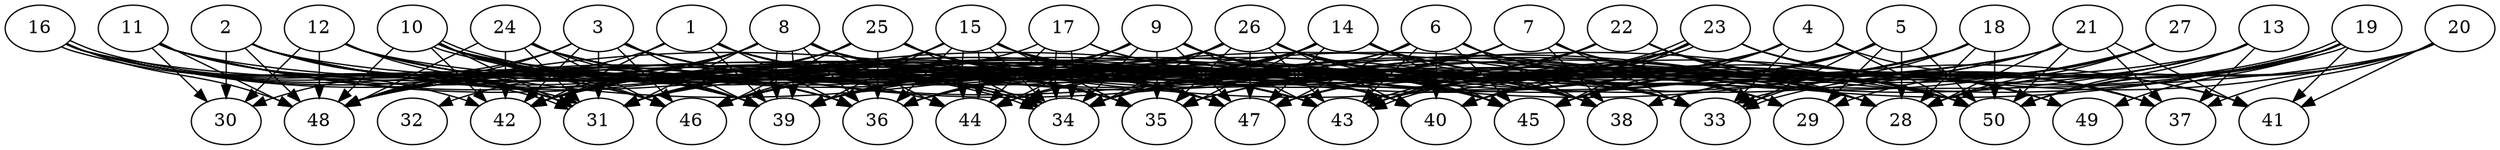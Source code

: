 // DAG (tier=3-complex, mode=compute, n=50, ccr=0.466, fat=0.813, density=0.731, regular=0.254, jump=0.269, mindata=1048576, maxdata=16777216)
// DAG automatically generated by daggen at Sun Aug 24 16:33:34 2025
// /home/ermia/Project/Environments/daggen/bin/daggen --dot --ccr 0.466 --fat 0.813 --regular 0.254 --density 0.731 --jump 0.269 --mindata 1048576 --maxdata 16777216 -n 50 
digraph G {
  1 [size="2976671114150041088", alpha="0.15", expect_size="1488335557075020544"]
  1 -> 35 [size ="1702694561513472"]
  1 -> 36 [size ="1702694561513472"]
  1 -> 38 [size ="1702694561513472"]
  1 -> 39 [size ="1702694561513472"]
  1 -> 40 [size ="1702694561513472"]
  1 -> 42 [size ="1702694561513472"]
  1 -> 43 [size ="1702694561513472"]
  1 -> 48 [size ="1702694561513472"]
  2 [size="53345527291340672", alpha="0.12", expect_size="26672763645670336"]
  2 -> 30 [size ="1322701020987392"]
  2 -> 31 [size ="1322701020987392"]
  2 -> 33 [size ="1322701020987392"]
  2 -> 35 [size ="1322701020987392"]
  2 -> 39 [size ="1322701020987392"]
  2 -> 43 [size ="1322701020987392"]
  2 -> 46 [size ="1322701020987392"]
  2 -> 47 [size ="1322701020987392"]
  2 -> 48 [size ="1322701020987392"]
  3 [size="476156219836395840", alpha="0.14", expect_size="238078109918197920"]
  3 -> 28 [size ="356931319365632"]
  3 -> 30 [size ="356931319365632"]
  3 -> 31 [size ="356931319365632"]
  3 -> 39 [size ="356931319365632"]
  3 -> 40 [size ="356931319365632"]
  3 -> 42 [size ="356931319365632"]
  3 -> 43 [size ="356931319365632"]
  3 -> 45 [size ="356931319365632"]
  3 -> 46 [size ="356931319365632"]
  3 -> 48 [size ="356931319365632"]
  3 -> 50 [size ="356931319365632"]
  4 [size="1259108763783611904", alpha="0.11", expect_size="629554381891805952"]
  4 -> 31 [size ="777287377092608"]
  4 -> 33 [size ="777287377092608"]
  4 -> 35 [size ="777287377092608"]
  4 -> 37 [size ="777287377092608"]
  4 -> 43 [size ="777287377092608"]
  4 -> 45 [size ="777287377092608"]
  4 -> 46 [size ="777287377092608"]
  4 -> 50 [size ="777287377092608"]
  5 [size="1332045713739087872000", alpha="0.12", expect_size="666022856869543936000"]
  5 -> 28 [size ="968506946355200"]
  5 -> 29 [size ="968506946355200"]
  5 -> 33 [size ="968506946355200"]
  5 -> 39 [size ="968506946355200"]
  5 -> 43 [size ="968506946355200"]
  5 -> 45 [size ="968506946355200"]
  5 -> 46 [size ="968506946355200"]
  5 -> 47 [size ="968506946355200"]
  5 -> 50 [size ="968506946355200"]
  6 [size="38095759706468712", alpha="0.15", expect_size="19047879853234356"]
  6 -> 29 [size ="672999975944192"]
  6 -> 31 [size ="672999975944192"]
  6 -> 38 [size ="672999975944192"]
  6 -> 39 [size ="672999975944192"]
  6 -> 40 [size ="672999975944192"]
  6 -> 43 [size ="672999975944192"]
  6 -> 45 [size ="672999975944192"]
  6 -> 46 [size ="672999975944192"]
  6 -> 47 [size ="672999975944192"]
  6 -> 50 [size ="672999975944192"]
  7 [size="84229753674648112", alpha="0.10", expect_size="42114876837324056"]
  7 -> 28 [size ="1620063417270272"]
  7 -> 31 [size ="1620063417270272"]
  7 -> 33 [size ="1620063417270272"]
  7 -> 34 [size ="1620063417270272"]
  7 -> 36 [size ="1620063417270272"]
  7 -> 37 [size ="1620063417270272"]
  7 -> 38 [size ="1620063417270272"]
  7 -> 39 [size ="1620063417270272"]
  7 -> 42 [size ="1620063417270272"]
  7 -> 46 [size ="1620063417270272"]
  7 -> 49 [size ="1620063417270272"]
  7 -> 50 [size ="1620063417270272"]
  8 [size="4104953028327838208", alpha="0.13", expect_size="2052476514163919104"]
  8 -> 28 [size ="1473169621778432"]
  8 -> 29 [size ="1473169621778432"]
  8 -> 31 [size ="1473169621778432"]
  8 -> 32 [size ="1473169621778432"]
  8 -> 35 [size ="1473169621778432"]
  8 -> 36 [size ="1473169621778432"]
  8 -> 39 [size ="1473169621778432"]
  8 -> 39 [size ="1473169621778432"]
  8 -> 40 [size ="1473169621778432"]
  8 -> 42 [size ="1473169621778432"]
  8 -> 43 [size ="1473169621778432"]
  8 -> 44 [size ="1473169621778432"]
  8 -> 45 [size ="1473169621778432"]
  8 -> 48 [size ="1473169621778432"]
  9 [size="398437357829148352", alpha="0.03", expect_size="199218678914574176"]
  9 -> 28 [size ="469095019446272"]
  9 -> 29 [size ="469095019446272"]
  9 -> 33 [size ="469095019446272"]
  9 -> 34 [size ="469095019446272"]
  9 -> 35 [size ="469095019446272"]
  9 -> 39 [size ="469095019446272"]
  9 -> 42 [size ="469095019446272"]
  9 -> 43 [size ="469095019446272"]
  9 -> 44 [size ="469095019446272"]
  9 -> 45 [size ="469095019446272"]
  9 -> 46 [size ="469095019446272"]
  9 -> 47 [size ="469095019446272"]
  9 -> 48 [size ="469095019446272"]
  9 -> 50 [size ="469095019446272"]
  10 [size="1459498667757919744", alpha="0.02", expect_size="729749333878959872"]
  10 -> 28 [size ="1372457478914048"]
  10 -> 31 [size ="1372457478914048"]
  10 -> 34 [size ="1372457478914048"]
  10 -> 34 [size ="1372457478914048"]
  10 -> 35 [size ="1372457478914048"]
  10 -> 36 [size ="1372457478914048"]
  10 -> 39 [size ="1372457478914048"]
  10 -> 42 [size ="1372457478914048"]
  10 -> 43 [size ="1372457478914048"]
  10 -> 46 [size ="1372457478914048"]
  10 -> 47 [size ="1372457478914048"]
  10 -> 48 [size ="1372457478914048"]
  11 [size="1380219103083294097408", alpha="0.04", expect_size="690109551541647048704"]
  11 -> 30 [size ="991719097106432"]
  11 -> 31 [size ="991719097106432"]
  11 -> 33 [size ="991719097106432"]
  11 -> 34 [size ="991719097106432"]
  11 -> 39 [size ="991719097106432"]
  11 -> 43 [size ="991719097106432"]
  11 -> 46 [size ="991719097106432"]
  11 -> 47 [size ="991719097106432"]
  11 -> 48 [size ="991719097106432"]
  12 [size="1281525511790286336", alpha="0.08", expect_size="640762755895143168"]
  12 -> 30 [size ="1381054795481088"]
  12 -> 31 [size ="1381054795481088"]
  12 -> 33 [size ="1381054795481088"]
  12 -> 34 [size ="1381054795481088"]
  12 -> 36 [size ="1381054795481088"]
  12 -> 39 [size ="1381054795481088"]
  12 -> 48 [size ="1381054795481088"]
  12 -> 50 [size ="1381054795481088"]
  13 [size="8126920160964101", alpha="0.14", expect_size="4063460080482050"]
  13 -> 34 [size ="131347557384192"]
  13 -> 37 [size ="131347557384192"]
  13 -> 38 [size ="131347557384192"]
  13 -> 39 [size ="131347557384192"]
  13 -> 40 [size ="131347557384192"]
  13 -> 50 [size ="131347557384192"]
  14 [size="1637292536823555072", alpha="0.13", expect_size="818646268411777536"]
  14 -> 28 [size ="1591050367926272"]
  14 -> 31 [size ="1591050367926272"]
  14 -> 34 [size ="1591050367926272"]
  14 -> 35 [size ="1591050367926272"]
  14 -> 38 [size ="1591050367926272"]
  14 -> 39 [size ="1591050367926272"]
  14 -> 41 [size ="1591050367926272"]
  14 -> 42 [size ="1591050367926272"]
  14 -> 44 [size ="1591050367926272"]
  14 -> 45 [size ="1591050367926272"]
  14 -> 47 [size ="1591050367926272"]
  14 -> 50 [size ="1591050367926272"]
  15 [size="947297783831355", alpha="0.17", expect_size="473648891915677"]
  15 -> 28 [size ="18324779958272"]
  15 -> 31 [size ="18324779958272"]
  15 -> 34 [size ="18324779958272"]
  15 -> 35 [size ="18324779958272"]
  15 -> 36 [size ="18324779958272"]
  15 -> 39 [size ="18324779958272"]
  15 -> 40 [size ="18324779958272"]
  15 -> 44 [size ="18324779958272"]
  15 -> 44 [size ="18324779958272"]
  15 -> 45 [size ="18324779958272"]
  15 -> 46 [size ="18324779958272"]
  15 -> 47 [size ="18324779958272"]
  16 [size="1668641493983573311488", alpha="0.02", expect_size="834320746991786655744"]
  16 -> 31 [size ="1125465049792512"]
  16 -> 31 [size ="1125465049792512"]
  16 -> 34 [size ="1125465049792512"]
  16 -> 36 [size ="1125465049792512"]
  16 -> 38 [size ="1125465049792512"]
  16 -> 39 [size ="1125465049792512"]
  16 -> 42 [size ="1125465049792512"]
  16 -> 44 [size ="1125465049792512"]
  16 -> 46 [size ="1125465049792512"]
  16 -> 48 [size ="1125465049792512"]
  17 [size="36473994836455840", alpha="0.05", expect_size="18236997418227920"]
  17 -> 33 [size ="633912418107392"]
  17 -> 34 [size ="633912418107392"]
  17 -> 34 [size ="633912418107392"]
  17 -> 44 [size ="633912418107392"]
  17 -> 45 [size ="633912418107392"]
  17 -> 48 [size ="633912418107392"]
  18 [size="930648866256562", alpha="0.16", expect_size="465324433128281"]
  18 -> 28 [size ="87246766080000"]
  18 -> 31 [size ="87246766080000"]
  18 -> 33 [size ="87246766080000"]
  18 -> 39 [size ="87246766080000"]
  18 -> 40 [size ="87246766080000"]
  18 -> 45 [size ="87246766080000"]
  18 -> 50 [size ="87246766080000"]
  19 [size="255160516733007036416", alpha="0.02", expect_size="127580258366503518208"]
  19 -> 28 [size ="321834281074688"]
  19 -> 33 [size ="321834281074688"]
  19 -> 33 [size ="321834281074688"]
  19 -> 35 [size ="321834281074688"]
  19 -> 40 [size ="321834281074688"]
  19 -> 41 [size ="321834281074688"]
  19 -> 44 [size ="321834281074688"]
  19 -> 49 [size ="321834281074688"]
  19 -> 50 [size ="321834281074688"]
  20 [size="1049077835471044736", alpha="0.12", expect_size="524538917735522368"]
  20 -> 28 [size ="456137908420608"]
  20 -> 37 [size ="456137908420608"]
  20 -> 41 [size ="456137908420608"]
  20 -> 43 [size ="456137908420608"]
  20 -> 48 [size ="456137908420608"]
  20 -> 50 [size ="456137908420608"]
  21 [size="2125095522015112960", alpha="0.11", expect_size="1062547761007556480"]
  21 -> 28 [size ="1218249026961408"]
  21 -> 31 [size ="1218249026961408"]
  21 -> 36 [size ="1218249026961408"]
  21 -> 37 [size ="1218249026961408"]
  21 -> 41 [size ="1218249026961408"]
  21 -> 43 [size ="1218249026961408"]
  21 -> 47 [size ="1218249026961408"]
  21 -> 48 [size ="1218249026961408"]
  21 -> 50 [size ="1218249026961408"]
  22 [size="71304416919307136", alpha="0.16", expect_size="35652208459653568"]
  22 -> 28 [size ="1360039050739712"]
  22 -> 31 [size ="1360039050739712"]
  22 -> 34 [size ="1360039050739712"]
  22 -> 36 [size ="1360039050739712"]
  22 -> 37 [size ="1360039050739712"]
  22 -> 39 [size ="1360039050739712"]
  22 -> 43 [size ="1360039050739712"]
  22 -> 50 [size ="1360039050739712"]
  23 [size="24538182892708420", alpha="0.05", expect_size="12269091446354210"]
  23 -> 34 [size ="811241777922048"]
  23 -> 36 [size ="811241777922048"]
  23 -> 37 [size ="811241777922048"]
  23 -> 40 [size ="811241777922048"]
  23 -> 41 [size ="811241777922048"]
  23 -> 43 [size ="811241777922048"]
  23 -> 43 [size ="811241777922048"]
  23 -> 45 [size ="811241777922048"]
  23 -> 46 [size ="811241777922048"]
  23 -> 47 [size ="811241777922048"]
  23 -> 48 [size ="811241777922048"]
  23 -> 49 [size ="811241777922048"]
  24 [size="1807145867874926592000", alpha="0.04", expect_size="903572933937463296000"]
  24 -> 31 [size ="1186912744243200"]
  24 -> 34 [size ="1186912744243200"]
  24 -> 39 [size ="1186912744243200"]
  24 -> 40 [size ="1186912744243200"]
  24 -> 42 [size ="1186912744243200"]
  24 -> 43 [size ="1186912744243200"]
  24 -> 45 [size ="1186912744243200"]
  24 -> 46 [size ="1186912744243200"]
  24 -> 47 [size ="1186912744243200"]
  24 -> 48 [size ="1186912744243200"]
  25 [size="4644990962298409984", alpha="0.03", expect_size="2322495481149204992"]
  25 -> 34 [size ="2188479647711232"]
  25 -> 36 [size ="2188479647711232"]
  25 -> 38 [size ="2188479647711232"]
  25 -> 40 [size ="2188479647711232"]
  25 -> 42 [size ="2188479647711232"]
  25 -> 45 [size ="2188479647711232"]
  25 -> 46 [size ="2188479647711232"]
  25 -> 47 [size ="2188479647711232"]
  25 -> 48 [size ="2188479647711232"]
  26 [size="3038846951230141952", alpha="0.01", expect_size="1519423475615070976"]
  26 -> 28 [size ="1148316549120000"]
  26 -> 33 [size ="1148316549120000"]
  26 -> 34 [size ="1148316549120000"]
  26 -> 35 [size ="1148316549120000"]
  26 -> 36 [size ="1148316549120000"]
  26 -> 38 [size ="1148316549120000"]
  26 -> 39 [size ="1148316549120000"]
  26 -> 40 [size ="1148316549120000"]
  26 -> 42 [size ="1148316549120000"]
  26 -> 43 [size ="1148316549120000"]
  26 -> 45 [size ="1148316549120000"]
  26 -> 47 [size ="1148316549120000"]
  26 -> 48 [size ="1148316549120000"]
  26 -> 50 [size ="1148316549120000"]
  27 [size="9482466122595827712", alpha="0.10", expect_size="4741233061297913856"]
  27 -> 28 [size ="35840235405312"]
  27 -> 29 [size ="35840235405312"]
  27 -> 34 [size ="35840235405312"]
  27 -> 38 [size ="35840235405312"]
  27 -> 43 [size ="35840235405312"]
  27 -> 45 [size ="35840235405312"]
  28 [size="2127049813627665408", alpha="0.07", expect_size="1063524906813832704"]
  29 [size="136794922491606144", alpha="0.18", expect_size="68397461245803072"]
  30 [size="90217890221730800", alpha="0.15", expect_size="45108945110865400"]
  31 [size="842396387622107742208", alpha="0.05", expect_size="421198193811053871104"]
  32 [size="14954466093836252", alpha="0.08", expect_size="7477233046918126"]
  33 [size="57371245092012952", alpha="0.15", expect_size="28685622546006476"]
  34 [size="48302360793069184", alpha="0.17", expect_size="24151180396534592"]
  35 [size="21091730985316184", alpha="0.00", expect_size="10545865492658092"]
  36 [size="910750399286952853504", alpha="0.14", expect_size="455375199643476426752"]
  37 [size="2673636206544301326336", alpha="0.00", expect_size="1336818103272150663168"]
  38 [size="14326108647614180", alpha="0.20", expect_size="7163054323807090"]
  39 [size="2782914765639892480", alpha="0.02", expect_size="1391457382819946240"]
  40 [size="262505877276776864", alpha="0.05", expect_size="131252938638388432"]
  41 [size="11053905518353984", alpha="0.07", expect_size="5526952759176992"]
  42 [size="1722284911789059328", alpha="0.18", expect_size="861142455894529664"]
  43 [size="39111242296394944", alpha="0.04", expect_size="19555621148197472"]
  44 [size="4385688598079340544000", alpha="0.16", expect_size="2192844299039670272000"]
  45 [size="35515086603942652", alpha="0.01", expect_size="17757543301971326"]
  46 [size="72901488388648864", alpha="0.12", expect_size="36450744194324432"]
  47 [size="312500546873528942592", alpha="0.11", expect_size="156250273436764471296"]
  48 [size="2028994586144843264", alpha="0.10", expect_size="1014497293072421632"]
  49 [size="728284493519232896", alpha="0.18", expect_size="364142246759616448"]
  50 [size="698562987044110336000", alpha="0.03", expect_size="349281493522055168000"]
}